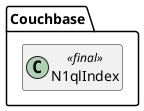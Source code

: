 @startuml
set namespaceSeparator \\
hide members
hide << alias >> circle

class Couchbase\\N1qlIndex << final >>
@enduml
